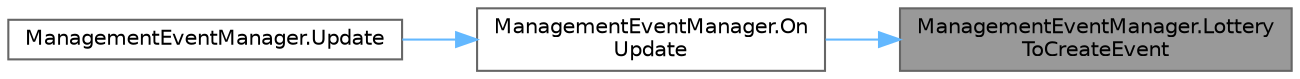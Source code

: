 digraph "ManagementEventManager.LotteryToCreateEvent"
{
 // LATEX_PDF_SIZE
  bgcolor="transparent";
  edge [fontname=Helvetica,fontsize=10,labelfontname=Helvetica,labelfontsize=10];
  node [fontname=Helvetica,fontsize=10,shape=box,height=0.2,width=0.4];
  rankdir="RL";
  Node1 [id="Node000001",label="ManagementEventManager.Lottery\lToCreateEvent",height=0.2,width=0.4,color="gray40", fillcolor="grey60", style="filled", fontcolor="black",tooltip=" "];
  Node1 -> Node2 [id="edge3_Node000001_Node000002",dir="back",color="steelblue1",style="solid",tooltip=" "];
  Node2 [id="Node000002",label="ManagementEventManager.On\lUpdate",height=0.2,width=0.4,color="grey40", fillcolor="white", style="filled",URL="$class_management_event_manager.html#a23f1bd1a4dae87b672518c2608fc82dc",tooltip=" "];
  Node2 -> Node3 [id="edge4_Node000002_Node000003",dir="back",color="steelblue1",style="solid",tooltip=" "];
  Node3 [id="Node000003",label="ManagementEventManager.Update",height=0.2,width=0.4,color="grey40", fillcolor="white", style="filled",URL="$class_management_event_manager.html#a0fc57ac5875d468c184f265993fcd65b",tooltip=" "];
}
